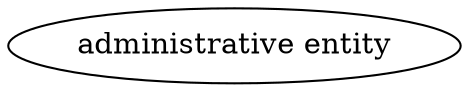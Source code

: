 digraph {
	graph [bb="0,0,166.1,36"];
	node [label="\N"];
	"administrative entity"	 [height=0.5,
		label="administrative entity",
		pos="83.048,18",
		width=2.3069];
}
